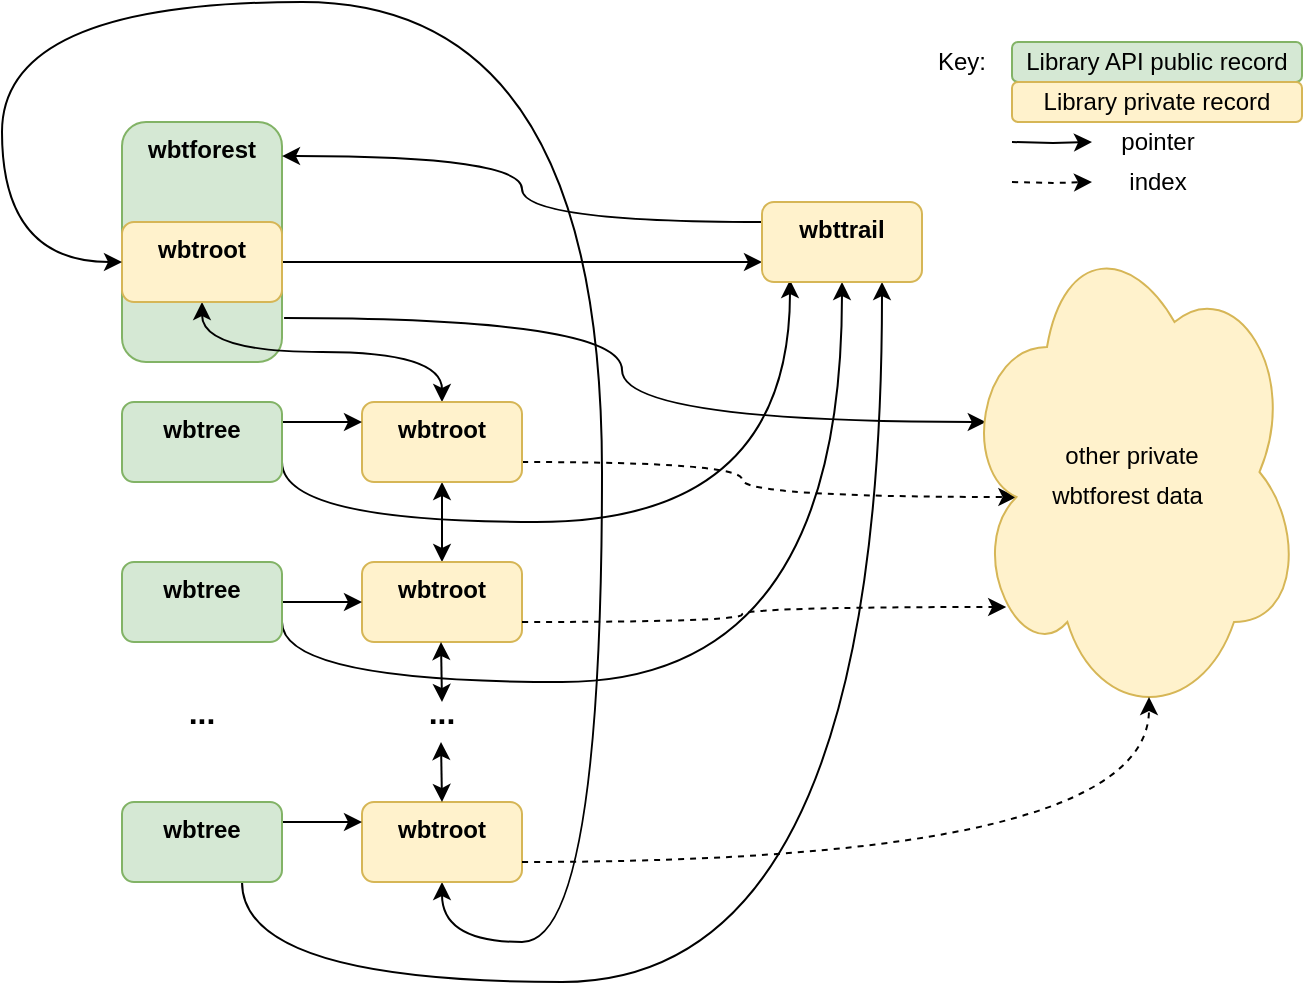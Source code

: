 <mxfile version="16.1.2" type="device"><diagram id="iCcxK761WvqZERNJvCIh" name="Page-1"><mxGraphModel dx="1186" dy="799" grid="1" gridSize="10" guides="1" tooltips="1" connect="1" arrows="1" fold="1" page="1" pageScale="1" pageWidth="827" pageHeight="1169" math="0" shadow="0"><root><mxCell id="0"/><mxCell id="1" parent="0"/><mxCell id="DNcv2_dHgh1PqKMeCPZU-39" style="edgeStyle=orthogonalEdgeStyle;curved=1;rounded=0;orthogonalLoop=1;jettySize=auto;html=1;entryX=0.07;entryY=0.4;entryDx=0;entryDy=0;entryPerimeter=0;fontSize=12;startArrow=none;startFill=0;exitX=1.013;exitY=0.817;exitDx=0;exitDy=0;exitPerimeter=0;" edge="1" parent="1" source="DNcv2_dHgh1PqKMeCPZU-10" target="DNcv2_dHgh1PqKMeCPZU-37"><mxGeometry relative="1" as="geometry"/></mxCell><mxCell id="DNcv2_dHgh1PqKMeCPZU-10" value="&lt;b&gt;wbtforest&lt;/b&gt;" style="rounded=1;whiteSpace=wrap;html=1;shadow=0;glass=0;sketch=0;verticalAlign=top;fillColor=#d5e8d4;strokeColor=#82b366;" vertex="1" parent="1"><mxGeometry x="160" y="120" width="80" height="120" as="geometry"/></mxCell><mxCell id="DNcv2_dHgh1PqKMeCPZU-18" style="edgeStyle=orthogonalEdgeStyle;curved=1;rounded=0;orthogonalLoop=1;jettySize=auto;html=1;entryX=0.5;entryY=0;entryDx=0;entryDy=0;startArrow=classic;startFill=1;exitX=0.5;exitY=1;exitDx=0;exitDy=0;" edge="1" parent="1" source="DNcv2_dHgh1PqKMeCPZU-13" target="DNcv2_dHgh1PqKMeCPZU-14"><mxGeometry relative="1" as="geometry"/></mxCell><mxCell id="DNcv2_dHgh1PqKMeCPZU-26" style="edgeStyle=orthogonalEdgeStyle;curved=1;rounded=0;orthogonalLoop=1;jettySize=auto;html=1;entryX=0;entryY=0.75;entryDx=0;entryDy=0;fontSize=16;startArrow=none;startFill=0;" edge="1" parent="1" source="DNcv2_dHgh1PqKMeCPZU-13" target="DNcv2_dHgh1PqKMeCPZU-24"><mxGeometry relative="1" as="geometry"/></mxCell><mxCell id="DNcv2_dHgh1PqKMeCPZU-13" value="&lt;b&gt;wbtroot&lt;/b&gt;" style="rounded=1;whiteSpace=wrap;html=1;shadow=0;glass=0;sketch=0;verticalAlign=top;fillColor=#fff2cc;strokeColor=#d6b656;" vertex="1" parent="1"><mxGeometry x="160" y="170" width="80" height="40" as="geometry"/></mxCell><mxCell id="DNcv2_dHgh1PqKMeCPZU-19" style="edgeStyle=orthogonalEdgeStyle;curved=1;rounded=0;orthogonalLoop=1;jettySize=auto;html=1;startArrow=classic;startFill=1;exitX=0.5;exitY=1;exitDx=0;exitDy=0;entryX=0.5;entryY=0;entryDx=0;entryDy=0;" edge="1" parent="1" source="DNcv2_dHgh1PqKMeCPZU-14" target="DNcv2_dHgh1PqKMeCPZU-15"><mxGeometry relative="1" as="geometry"><mxPoint x="390" y="330" as="targetPoint"/></mxGeometry></mxCell><mxCell id="DNcv2_dHgh1PqKMeCPZU-27" style="edgeStyle=orthogonalEdgeStyle;curved=1;rounded=0;orthogonalLoop=1;jettySize=auto;html=1;entryX=0.175;entryY=0.975;entryDx=0;entryDy=0;entryPerimeter=0;fontSize=16;startArrow=none;startFill=0;exitX=1;exitY=0.75;exitDx=0;exitDy=0;" edge="1" parent="1" source="DNcv2_dHgh1PqKMeCPZU-31" target="DNcv2_dHgh1PqKMeCPZU-24"><mxGeometry relative="1" as="geometry"><Array as="points"><mxPoint x="240" y="320"/><mxPoint x="494" y="320"/></Array></mxGeometry></mxCell><mxCell id="DNcv2_dHgh1PqKMeCPZU-38" style="edgeStyle=orthogonalEdgeStyle;curved=1;rounded=0;orthogonalLoop=1;jettySize=auto;html=1;entryX=0.16;entryY=0.55;entryDx=0;entryDy=0;entryPerimeter=0;fontSize=12;startArrow=none;startFill=0;exitX=1;exitY=0.75;exitDx=0;exitDy=0;dashed=1;" edge="1" parent="1" source="DNcv2_dHgh1PqKMeCPZU-14" target="DNcv2_dHgh1PqKMeCPZU-37"><mxGeometry relative="1" as="geometry"/></mxCell><mxCell id="DNcv2_dHgh1PqKMeCPZU-14" value="&lt;b&gt;wbtroot&lt;/b&gt;" style="rounded=1;whiteSpace=wrap;html=1;shadow=0;glass=0;sketch=0;verticalAlign=top;fillColor=#fff2cc;strokeColor=#d6b656;" vertex="1" parent="1"><mxGeometry x="280" y="260" width="80" height="40" as="geometry"/></mxCell><mxCell id="DNcv2_dHgh1PqKMeCPZU-28" style="edgeStyle=orthogonalEdgeStyle;curved=1;rounded=0;orthogonalLoop=1;jettySize=auto;html=1;entryX=0.5;entryY=1;entryDx=0;entryDy=0;fontSize=16;startArrow=none;startFill=0;exitX=1;exitY=0.75;exitDx=0;exitDy=0;" edge="1" parent="1" source="DNcv2_dHgh1PqKMeCPZU-30" target="DNcv2_dHgh1PqKMeCPZU-24"><mxGeometry relative="1" as="geometry"><Array as="points"><mxPoint x="240" y="400"/><mxPoint x="520" y="400"/></Array></mxGeometry></mxCell><mxCell id="DNcv2_dHgh1PqKMeCPZU-15" value="&lt;b&gt;wbtroot&lt;/b&gt;" style="rounded=1;whiteSpace=wrap;html=1;shadow=0;glass=0;sketch=0;verticalAlign=top;fillColor=#fff2cc;strokeColor=#d6b656;" vertex="1" parent="1"><mxGeometry x="280" y="340" width="80" height="40" as="geometry"/></mxCell><mxCell id="DNcv2_dHgh1PqKMeCPZU-17" style="edgeStyle=orthogonalEdgeStyle;curved=1;rounded=0;orthogonalLoop=1;jettySize=auto;html=1;entryX=0;entryY=0.5;entryDx=0;entryDy=0;startArrow=classic;startFill=1;exitX=0.5;exitY=1;exitDx=0;exitDy=0;" edge="1" parent="1" source="DNcv2_dHgh1PqKMeCPZU-16" target="DNcv2_dHgh1PqKMeCPZU-13"><mxGeometry relative="1" as="geometry"><mxPoint x="320" y="490" as="sourcePoint"/><Array as="points"><mxPoint x="320" y="530"/><mxPoint x="400" y="530"/><mxPoint x="400" y="60"/><mxPoint x="100" y="60"/><mxPoint x="100" y="190"/></Array></mxGeometry></mxCell><mxCell id="DNcv2_dHgh1PqKMeCPZU-29" style="edgeStyle=orthogonalEdgeStyle;curved=1;rounded=0;orthogonalLoop=1;jettySize=auto;html=1;entryX=0.75;entryY=1;entryDx=0;entryDy=0;fontSize=16;startArrow=none;startFill=0;exitX=0.75;exitY=1;exitDx=0;exitDy=0;" edge="1" parent="1" source="DNcv2_dHgh1PqKMeCPZU-32" target="DNcv2_dHgh1PqKMeCPZU-24"><mxGeometry relative="1" as="geometry"><Array as="points"><mxPoint x="220" y="550"/><mxPoint x="540" y="550"/></Array></mxGeometry></mxCell><mxCell id="DNcv2_dHgh1PqKMeCPZU-16" value="&lt;b&gt;wbtroot&lt;/b&gt;" style="rounded=1;whiteSpace=wrap;html=1;shadow=0;glass=0;sketch=0;verticalAlign=top;fillColor=#fff2cc;strokeColor=#d6b656;" vertex="1" parent="1"><mxGeometry x="280" y="460" width="80" height="40" as="geometry"/></mxCell><mxCell id="DNcv2_dHgh1PqKMeCPZU-20" style="edgeStyle=orthogonalEdgeStyle;curved=1;rounded=0;orthogonalLoop=1;jettySize=auto;html=1;startArrow=classic;startFill=1;exitX=0.5;exitY=1;exitDx=0;exitDy=0;" edge="1" parent="1"><mxGeometry relative="1" as="geometry"><mxPoint x="320" y="410" as="targetPoint"/><mxPoint x="319.5" y="380" as="sourcePoint"/></mxGeometry></mxCell><mxCell id="DNcv2_dHgh1PqKMeCPZU-22" style="edgeStyle=orthogonalEdgeStyle;curved=1;rounded=0;orthogonalLoop=1;jettySize=auto;html=1;startArrow=classic;startFill=1;exitX=0.5;exitY=1;exitDx=0;exitDy=0;" edge="1" parent="1"><mxGeometry relative="1" as="geometry"><mxPoint x="320" y="460" as="targetPoint"/><mxPoint x="319.5" y="430" as="sourcePoint"/></mxGeometry></mxCell><mxCell id="DNcv2_dHgh1PqKMeCPZU-23" value="&lt;b&gt;&lt;font style=&quot;font-size: 16px&quot;&gt;...&lt;/font&gt;&lt;/b&gt;" style="text;html=1;strokeColor=none;fillColor=none;align=center;verticalAlign=middle;whiteSpace=wrap;rounded=0;shadow=0;glass=0;sketch=0;" vertex="1" parent="1"><mxGeometry x="290" y="400" width="60" height="30" as="geometry"/></mxCell><mxCell id="DNcv2_dHgh1PqKMeCPZU-25" style="edgeStyle=orthogonalEdgeStyle;curved=1;rounded=0;orthogonalLoop=1;jettySize=auto;html=1;entryX=1;entryY=0.142;entryDx=0;entryDy=0;entryPerimeter=0;fontSize=16;startArrow=none;startFill=0;exitX=0;exitY=0.25;exitDx=0;exitDy=0;" edge="1" parent="1" source="DNcv2_dHgh1PqKMeCPZU-24" target="DNcv2_dHgh1PqKMeCPZU-10"><mxGeometry relative="1" as="geometry"/></mxCell><mxCell id="DNcv2_dHgh1PqKMeCPZU-24" value="&lt;b&gt;wbttrail&lt;/b&gt;" style="rounded=1;whiteSpace=wrap;html=1;shadow=0;glass=0;sketch=0;verticalAlign=top;fillColor=#fff2cc;strokeColor=#d6b656;" vertex="1" parent="1"><mxGeometry x="480" y="160" width="80" height="40" as="geometry"/></mxCell><mxCell id="DNcv2_dHgh1PqKMeCPZU-34" value="" style="edgeStyle=orthogonalEdgeStyle;curved=1;rounded=0;orthogonalLoop=1;jettySize=auto;html=1;fontSize=16;startArrow=none;startFill=0;exitX=1;exitY=0.5;exitDx=0;exitDy=0;" edge="1" parent="1" source="DNcv2_dHgh1PqKMeCPZU-30"><mxGeometry relative="1" as="geometry"><mxPoint x="280" y="360" as="targetPoint"/></mxGeometry></mxCell><mxCell id="DNcv2_dHgh1PqKMeCPZU-30" value="&lt;b&gt;wbtree&lt;/b&gt;" style="rounded=1;whiteSpace=wrap;html=1;shadow=0;glass=0;sketch=0;verticalAlign=top;fillColor=#d5e8d4;strokeColor=#82b366;" vertex="1" parent="1"><mxGeometry x="160" y="340" width="80" height="40" as="geometry"/></mxCell><mxCell id="DNcv2_dHgh1PqKMeCPZU-33" value="" style="edgeStyle=orthogonalEdgeStyle;curved=1;rounded=0;orthogonalLoop=1;jettySize=auto;html=1;fontSize=16;startArrow=none;startFill=0;exitX=1;exitY=0.25;exitDx=0;exitDy=0;" edge="1" parent="1" source="DNcv2_dHgh1PqKMeCPZU-31"><mxGeometry relative="1" as="geometry"><mxPoint x="280" y="270" as="targetPoint"/></mxGeometry></mxCell><mxCell id="DNcv2_dHgh1PqKMeCPZU-31" value="&lt;b&gt;wbtree&lt;/b&gt;" style="rounded=1;whiteSpace=wrap;html=1;shadow=0;glass=0;sketch=0;verticalAlign=top;fillColor=#d5e8d4;strokeColor=#82b366;" vertex="1" parent="1"><mxGeometry x="160" y="260" width="80" height="40" as="geometry"/></mxCell><mxCell id="DNcv2_dHgh1PqKMeCPZU-35" value="" style="edgeStyle=orthogonalEdgeStyle;curved=1;rounded=0;orthogonalLoop=1;jettySize=auto;html=1;fontSize=16;startArrow=none;startFill=0;exitX=1;exitY=0.25;exitDx=0;exitDy=0;" edge="1" parent="1" source="DNcv2_dHgh1PqKMeCPZU-32"><mxGeometry relative="1" as="geometry"><mxPoint x="280" y="470" as="targetPoint"/></mxGeometry></mxCell><mxCell id="DNcv2_dHgh1PqKMeCPZU-32" value="&lt;b&gt;wbtree&lt;/b&gt;" style="rounded=1;whiteSpace=wrap;html=1;shadow=0;glass=0;sketch=0;verticalAlign=top;fillColor=#d5e8d4;strokeColor=#82b366;" vertex="1" parent="1"><mxGeometry x="160" y="460" width="80" height="40" as="geometry"/></mxCell><mxCell id="DNcv2_dHgh1PqKMeCPZU-36" value="&lt;b&gt;&lt;font style=&quot;font-size: 16px&quot;&gt;...&lt;/font&gt;&lt;/b&gt;" style="text;html=1;strokeColor=none;fillColor=none;align=center;verticalAlign=middle;whiteSpace=wrap;rounded=0;shadow=0;glass=0;sketch=0;" vertex="1" parent="1"><mxGeometry x="170" y="400" width="60" height="30" as="geometry"/></mxCell><mxCell id="DNcv2_dHgh1PqKMeCPZU-37" value="&lt;font style=&quot;font-size: 12px&quot;&gt;other private&lt;br&gt;wbtforest data&lt;/font&gt;&amp;nbsp;" style="ellipse;shape=cloud;whiteSpace=wrap;html=1;rounded=0;shadow=0;glass=0;sketch=0;fontSize=16;fillColor=#fff2cc;strokeColor=#d6b656;" vertex="1" parent="1"><mxGeometry x="580" y="170" width="170" height="250" as="geometry"/></mxCell><mxCell id="DNcv2_dHgh1PqKMeCPZU-40" style="edgeStyle=orthogonalEdgeStyle;curved=1;rounded=0;orthogonalLoop=1;jettySize=auto;html=1;entryX=0.13;entryY=0.77;entryDx=0;entryDy=0;entryPerimeter=0;fontSize=12;startArrow=none;startFill=0;exitX=1;exitY=0.75;exitDx=0;exitDy=0;dashed=1;" edge="1" parent="1" source="DNcv2_dHgh1PqKMeCPZU-15" target="DNcv2_dHgh1PqKMeCPZU-37"><mxGeometry relative="1" as="geometry"><mxPoint x="370" y="300" as="sourcePoint"/><mxPoint x="617.2" y="317.5" as="targetPoint"/></mxGeometry></mxCell><mxCell id="DNcv2_dHgh1PqKMeCPZU-41" style="edgeStyle=orthogonalEdgeStyle;curved=1;rounded=0;orthogonalLoop=1;jettySize=auto;html=1;entryX=0.55;entryY=0.95;entryDx=0;entryDy=0;entryPerimeter=0;fontSize=12;startArrow=none;startFill=0;exitX=1;exitY=0.75;exitDx=0;exitDy=0;dashed=1;" edge="1" parent="1" source="DNcv2_dHgh1PqKMeCPZU-16" target="DNcv2_dHgh1PqKMeCPZU-37"><mxGeometry relative="1" as="geometry"><mxPoint x="370" y="380" as="sourcePoint"/><mxPoint x="612.1" y="372.5" as="targetPoint"/></mxGeometry></mxCell><mxCell id="DNcv2_dHgh1PqKMeCPZU-43" value="Library API public record" style="rounded=1;whiteSpace=wrap;html=1;shadow=0;glass=0;sketch=0;fontSize=12;fillColor=#d5e8d4;strokeColor=#82b366;" vertex="1" parent="1"><mxGeometry x="605" y="80" width="145" height="20" as="geometry"/></mxCell><mxCell id="DNcv2_dHgh1PqKMeCPZU-44" value="Library private record" style="rounded=1;whiteSpace=wrap;html=1;shadow=0;glass=0;sketch=0;fontSize=12;fillColor=#fff2cc;strokeColor=#d6b656;" vertex="1" parent="1"><mxGeometry x="605" y="100" width="145" height="20" as="geometry"/></mxCell><mxCell id="DNcv2_dHgh1PqKMeCPZU-45" value="" style="edgeStyle=orthogonalEdgeStyle;curved=1;rounded=0;orthogonalLoop=1;jettySize=auto;html=1;fontSize=16;startArrow=none;startFill=0;exitX=1;exitY=0.5;exitDx=0;exitDy=0;" edge="1" parent="1"><mxGeometry relative="1" as="geometry"><mxPoint x="605" y="130" as="sourcePoint"/><mxPoint x="645" y="130" as="targetPoint"/></mxGeometry></mxCell><mxCell id="DNcv2_dHgh1PqKMeCPZU-46" value="" style="edgeStyle=orthogonalEdgeStyle;curved=1;rounded=0;orthogonalLoop=1;jettySize=auto;html=1;fontSize=16;startArrow=none;startFill=0;exitX=1;exitY=0.5;exitDx=0;exitDy=0;dashed=1;" edge="1" parent="1"><mxGeometry relative="1" as="geometry"><mxPoint x="605" y="150" as="sourcePoint"/><mxPoint x="645" y="150" as="targetPoint"/></mxGeometry></mxCell><mxCell id="DNcv2_dHgh1PqKMeCPZU-47" value="pointer" style="text;html=1;strokeColor=none;fillColor=none;align=center;verticalAlign=middle;whiteSpace=wrap;rounded=0;shadow=0;glass=0;sketch=0;fontSize=12;" vertex="1" parent="1"><mxGeometry x="647.5" y="120" width="60" height="20" as="geometry"/></mxCell><mxCell id="DNcv2_dHgh1PqKMeCPZU-48" value="index" style="text;html=1;strokeColor=none;fillColor=none;align=center;verticalAlign=middle;whiteSpace=wrap;rounded=0;shadow=0;glass=0;sketch=0;fontSize=12;" vertex="1" parent="1"><mxGeometry x="647.5" y="140" width="60" height="20" as="geometry"/></mxCell><mxCell id="DNcv2_dHgh1PqKMeCPZU-49" value="Key:" style="text;html=1;strokeColor=none;fillColor=none;align=center;verticalAlign=middle;whiteSpace=wrap;rounded=0;shadow=0;glass=0;sketch=0;fontSize=12;" vertex="1" parent="1"><mxGeometry x="555" y="80" width="50" height="20" as="geometry"/></mxCell></root></mxGraphModel></diagram></mxfile>